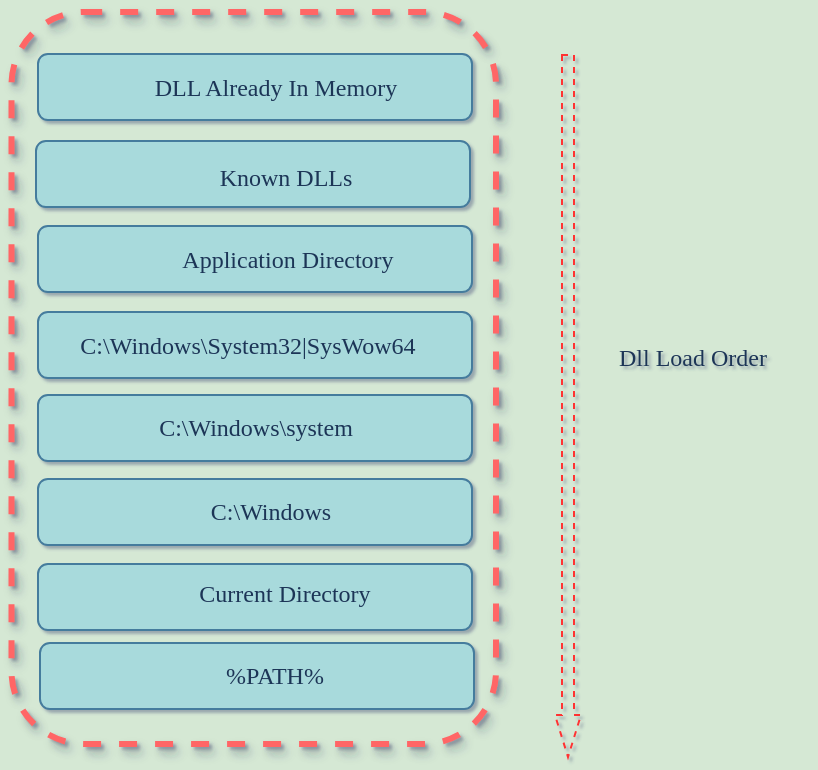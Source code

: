 <mxfile version="24.7.12">
  <diagram name="Page-1" id="5dWdbuf4hbfbDsVz6yMR">
    <mxGraphModel dx="1434" dy="819" grid="0" gridSize="10" guides="1" tooltips="1" connect="1" arrows="1" fold="1" page="1" pageScale="1" pageWidth="826" pageHeight="1169" background="#D5E8D4" math="0" shadow="1">
      <root>
        <mxCell id="0" />
        <mxCell id="1" parent="0" />
        <mxCell id="ceSgnmIpMZuki_RkLY0J-1" value="" style="rounded=1;whiteSpace=wrap;html=1;hachureGap=4;fontFamily=Architects Daughter;fontSource=https%3A%2F%2Ffonts.googleapis.com%2Fcss%3Ffamily%3DArchitects%2BDaughter;labelBackgroundColor=none;fillColor=#A8DADC;strokeColor=#457B9D;fontColor=#1D3557;textShadow=1;" vertex="1" parent="1">
          <mxGeometry x="308" y="193" width="217" height="33" as="geometry" />
        </mxCell>
        <mxCell id="ceSgnmIpMZuki_RkLY0J-2" value="" style="rounded=1;whiteSpace=wrap;html=1;hachureGap=4;fontFamily=Architects Daughter;fontSource=https%3A%2F%2Ffonts.googleapis.com%2Fcss%3Ffamily%3DArchitects%2BDaughter;labelBackgroundColor=none;fillColor=#A8DADC;strokeColor=#457B9D;fontColor=#1D3557;textShadow=1;" vertex="1" parent="1">
          <mxGeometry x="309" y="487.5" width="217" height="33" as="geometry" />
        </mxCell>
        <mxCell id="ceSgnmIpMZuki_RkLY0J-3" value="" style="rounded=1;whiteSpace=wrap;html=1;hachureGap=4;fontFamily=Architects Daughter;fontSource=https%3A%2F%2Ffonts.googleapis.com%2Fcss%3Ffamily%3DArchitects%2BDaughter;labelBackgroundColor=none;fillColor=#A8DADC;strokeColor=#457B9D;fontColor=#1D3557;textShadow=1;" vertex="1" parent="1">
          <mxGeometry x="308" y="448" width="217" height="33" as="geometry" />
        </mxCell>
        <mxCell id="ceSgnmIpMZuki_RkLY0J-4" value="" style="rounded=1;whiteSpace=wrap;html=1;hachureGap=4;fontFamily=Architects Daughter;fontSource=https%3A%2F%2Ffonts.googleapis.com%2Fcss%3Ffamily%3DArchitects%2BDaughter;labelBackgroundColor=none;fillColor=#A8DADC;strokeColor=#457B9D;fontColor=#1D3557;textShadow=1;" vertex="1" parent="1">
          <mxGeometry x="308" y="405.5" width="217" height="33" as="geometry" />
        </mxCell>
        <mxCell id="ceSgnmIpMZuki_RkLY0J-5" value="" style="rounded=1;whiteSpace=wrap;html=1;hachureGap=4;fontFamily=Architects Daughter;fontSource=https%3A%2F%2Ffonts.googleapis.com%2Fcss%3Ffamily%3DArchitects%2BDaughter;labelBackgroundColor=none;fillColor=#A8DADC;strokeColor=#457B9D;fontColor=#1D3557;textShadow=1;" vertex="1" parent="1">
          <mxGeometry x="307" y="236.5" width="217" height="33" as="geometry" />
        </mxCell>
        <mxCell id="ceSgnmIpMZuki_RkLY0J-6" value="" style="rounded=1;whiteSpace=wrap;html=1;hachureGap=4;fontFamily=Architects Daughter;fontSource=https%3A%2F%2Ffonts.googleapis.com%2Fcss%3Ffamily%3DArchitects%2BDaughter;labelBackgroundColor=none;fillColor=#A8DADC;strokeColor=#457B9D;fontColor=#1D3557;textShadow=1;" vertex="1" parent="1">
          <mxGeometry x="308" y="279" width="217" height="33" as="geometry" />
        </mxCell>
        <mxCell id="ceSgnmIpMZuki_RkLY0J-7" value="" style="rounded=1;whiteSpace=wrap;html=1;hachureGap=4;fontFamily=Architects Daughter;fontSource=https%3A%2F%2Ffonts.googleapis.com%2Fcss%3Ffamily%3DArchitects%2BDaughter;labelBackgroundColor=none;fillColor=#A8DADC;strokeColor=#457B9D;fontColor=#1D3557;textShadow=1;" vertex="1" parent="1">
          <mxGeometry x="308" y="322" width="217" height="33" as="geometry" />
        </mxCell>
        <mxCell id="ceSgnmIpMZuki_RkLY0J-8" value="" style="rounded=1;whiteSpace=wrap;html=1;hachureGap=4;fontFamily=Architects Daughter;fontSource=https%3A%2F%2Ffonts.googleapis.com%2Fcss%3Ffamily%3DArchitects%2BDaughter;labelBackgroundColor=none;fillColor=#A8DADC;strokeColor=#457B9D;fontColor=#1D3557;textShadow=1;" vertex="1" parent="1">
          <mxGeometry x="308" y="363.5" width="217" height="33" as="geometry" />
        </mxCell>
        <mxCell id="ceSgnmIpMZuki_RkLY0J-10" value="DLL Already In Memory" style="text;html=1;align=center;verticalAlign=middle;whiteSpace=wrap;rounded=0;fontColor=#1D3557;fontFamily=Garamond;" vertex="1" parent="1">
          <mxGeometry x="342.5" y="194.5" width="168" height="30" as="geometry" />
        </mxCell>
        <mxCell id="ceSgnmIpMZuki_RkLY0J-14" value="Known DLLs" style="text;html=1;align=center;verticalAlign=middle;whiteSpace=wrap;rounded=0;fontColor=#1D3557;fontFamily=Garamond;" vertex="1" parent="1">
          <mxGeometry x="355.5" y="239.5" width="152" height="30" as="geometry" />
        </mxCell>
        <mxCell id="ceSgnmIpMZuki_RkLY0J-15" value="Application Directory" style="text;html=1;align=center;verticalAlign=middle;whiteSpace=wrap;rounded=0;fontColor=#1D3557;fontFamily=Garamond;" vertex="1" parent="1">
          <mxGeometry x="355" y="280.5" width="156" height="30" as="geometry" />
        </mxCell>
        <mxCell id="ceSgnmIpMZuki_RkLY0J-16" value="C:\Windows\System32|SysWow64" style="text;html=1;align=center;verticalAlign=middle;whiteSpace=wrap;rounded=0;fontColor=#1D3557;fontFamily=Garamond;" vertex="1" parent="1">
          <mxGeometry x="326" y="323.5" width="173.5" height="30" as="geometry" />
        </mxCell>
        <mxCell id="ceSgnmIpMZuki_RkLY0J-17" value="C:\Windows\system" style="text;html=1;align=center;verticalAlign=middle;whiteSpace=wrap;rounded=0;fontColor=#1D3557;fontFamily=Garamond;" vertex="1" parent="1">
          <mxGeometry x="361.75" y="365" width="109.5" height="30" as="geometry" />
        </mxCell>
        <mxCell id="ceSgnmIpMZuki_RkLY0J-18" value="C:\Windows" style="text;html=1;align=center;verticalAlign=middle;whiteSpace=wrap;rounded=0;fontColor=#1D3557;fontFamily=Garamond;" vertex="1" parent="1">
          <mxGeometry x="359" y="407" width="131" height="30" as="geometry" />
        </mxCell>
        <mxCell id="ceSgnmIpMZuki_RkLY0J-19" value="Current Directory" style="text;html=1;align=center;verticalAlign=middle;whiteSpace=wrap;rounded=0;fontColor=#1D3557;fontFamily=Garamond;" vertex="1" parent="1">
          <mxGeometry x="366" y="448" width="131" height="30" as="geometry" />
        </mxCell>
        <mxCell id="ceSgnmIpMZuki_RkLY0J-20" value="%PATH%" style="text;html=1;align=center;verticalAlign=middle;whiteSpace=wrap;rounded=0;fontColor=#1D3557;fontFamily=Garamond;" vertex="1" parent="1">
          <mxGeometry x="361" y="489" width="131" height="30" as="geometry" />
        </mxCell>
        <mxCell id="ceSgnmIpMZuki_RkLY0J-21" value="" style="rounded=1;whiteSpace=wrap;html=1;strokeColor=#FF6666;fontColor=#1D3557;fillColor=none;dashed=1;strokeWidth=3;fontFamily=Verdana;textShadow=1;labelBackgroundColor=default;labelBorderColor=default;movable=1;resizable=1;rotatable=1;deletable=1;editable=1;locked=0;connectable=1;glass=1;shadow=1;" vertex="1" parent="1">
          <mxGeometry x="294.75" y="172" width="242.25" height="366" as="geometry" />
        </mxCell>
        <mxCell id="ceSgnmIpMZuki_RkLY0J-23" value="" style="shape=flexArrow;endArrow=classic;html=1;rounded=0;strokeColor=#FF3333;fontColor=#1D3557;fillColor=none;width=6;endSize=6.67;endWidth=6;dashed=1;strokeWidth=1;" edge="1" parent="1">
          <mxGeometry width="50" height="50" relative="1" as="geometry">
            <mxPoint x="573" y="193" as="sourcePoint" />
            <mxPoint x="573" y="545" as="targetPoint" />
          </mxGeometry>
        </mxCell>
        <mxCell id="ceSgnmIpMZuki_RkLY0J-24" value="&lt;font face=&quot;Garamond&quot;&gt;Dll Load Order&lt;/font&gt;" style="text;html=1;align=center;verticalAlign=middle;whiteSpace=wrap;rounded=1;fontColor=#1D3557;glass=1;shadow=1;" vertex="1" parent="1">
          <mxGeometry x="584" y="330" width="103" height="30" as="geometry" />
        </mxCell>
      </root>
    </mxGraphModel>
  </diagram>
</mxfile>

